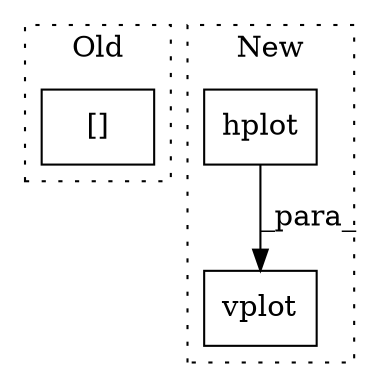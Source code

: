 digraph G {
subgraph cluster0 {
1 [label="[]" a="2" s="438,465" l="3,1" shape="box"];
label = "Old";
style="dotted";
}
subgraph cluster1 {
2 [label="vplot" a="32" s="526,547" l="6,1" shape="box"];
3 [label="hplot" a="32" s="532,546" l="6,1" shape="box"];
label = "New";
style="dotted";
}
3 -> 2 [label="_para_"];
}